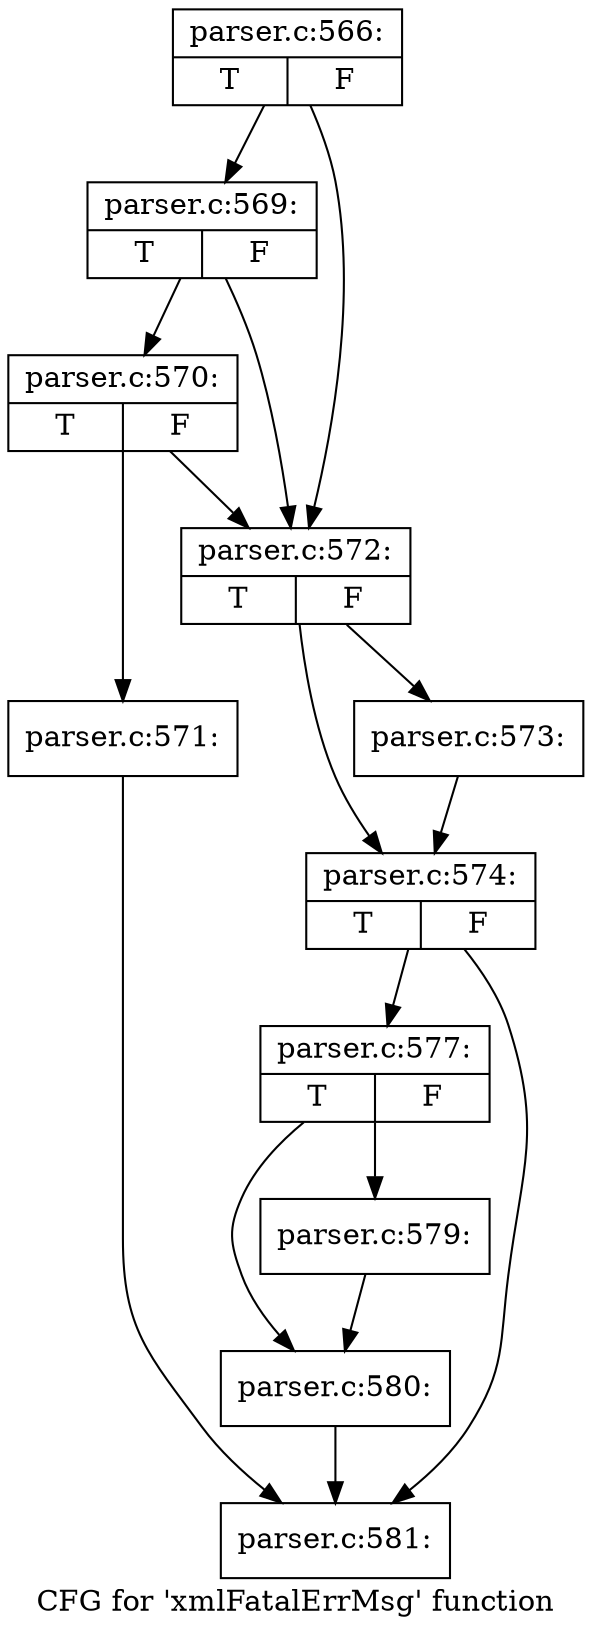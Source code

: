 digraph "CFG for 'xmlFatalErrMsg' function" {
	label="CFG for 'xmlFatalErrMsg' function";

	Node0x55d73bfced80 [shape=record,label="{parser.c:566:|{<s0>T|<s1>F}}"];
	Node0x55d73bfced80 -> Node0x55d73bfcfb40;
	Node0x55d73bfced80 -> Node0x55d73bfcfa70;
	Node0x55d73bfcfb40 [shape=record,label="{parser.c:569:|{<s0>T|<s1>F}}"];
	Node0x55d73bfcfb40 -> Node0x55d73bfcfac0;
	Node0x55d73bfcfb40 -> Node0x55d73bfcfa70;
	Node0x55d73bfcfac0 [shape=record,label="{parser.c:570:|{<s0>T|<s1>F}}"];
	Node0x55d73bfcfac0 -> Node0x55d73bfcfa20;
	Node0x55d73bfcfac0 -> Node0x55d73bfcfa70;
	Node0x55d73bfcfa20 [shape=record,label="{parser.c:571:}"];
	Node0x55d73bfcfa20 -> Node0x55d73bfd1170;
	Node0x55d73bfcfa70 [shape=record,label="{parser.c:572:|{<s0>T|<s1>F}}"];
	Node0x55d73bfcfa70 -> Node0x55d73bfd0470;
	Node0x55d73bfcfa70 -> Node0x55d73bfd04c0;
	Node0x55d73bfd0470 [shape=record,label="{parser.c:573:}"];
	Node0x55d73bfd0470 -> Node0x55d73bfd04c0;
	Node0x55d73bfd04c0 [shape=record,label="{parser.c:574:|{<s0>T|<s1>F}}"];
	Node0x55d73bfd04c0 -> Node0x55d73bfd1120;
	Node0x55d73bfd04c0 -> Node0x55d73bfd1170;
	Node0x55d73bfd1120 [shape=record,label="{parser.c:577:|{<s0>T|<s1>F}}"];
	Node0x55d73bfd1120 -> Node0x55d73bfd17b0;
	Node0x55d73bfd1120 -> Node0x55d73bfd1800;
	Node0x55d73bfd17b0 [shape=record,label="{parser.c:579:}"];
	Node0x55d73bfd17b0 -> Node0x55d73bfd1800;
	Node0x55d73bfd1800 [shape=record,label="{parser.c:580:}"];
	Node0x55d73bfd1800 -> Node0x55d73bfd1170;
	Node0x55d73bfd1170 [shape=record,label="{parser.c:581:}"];
}
